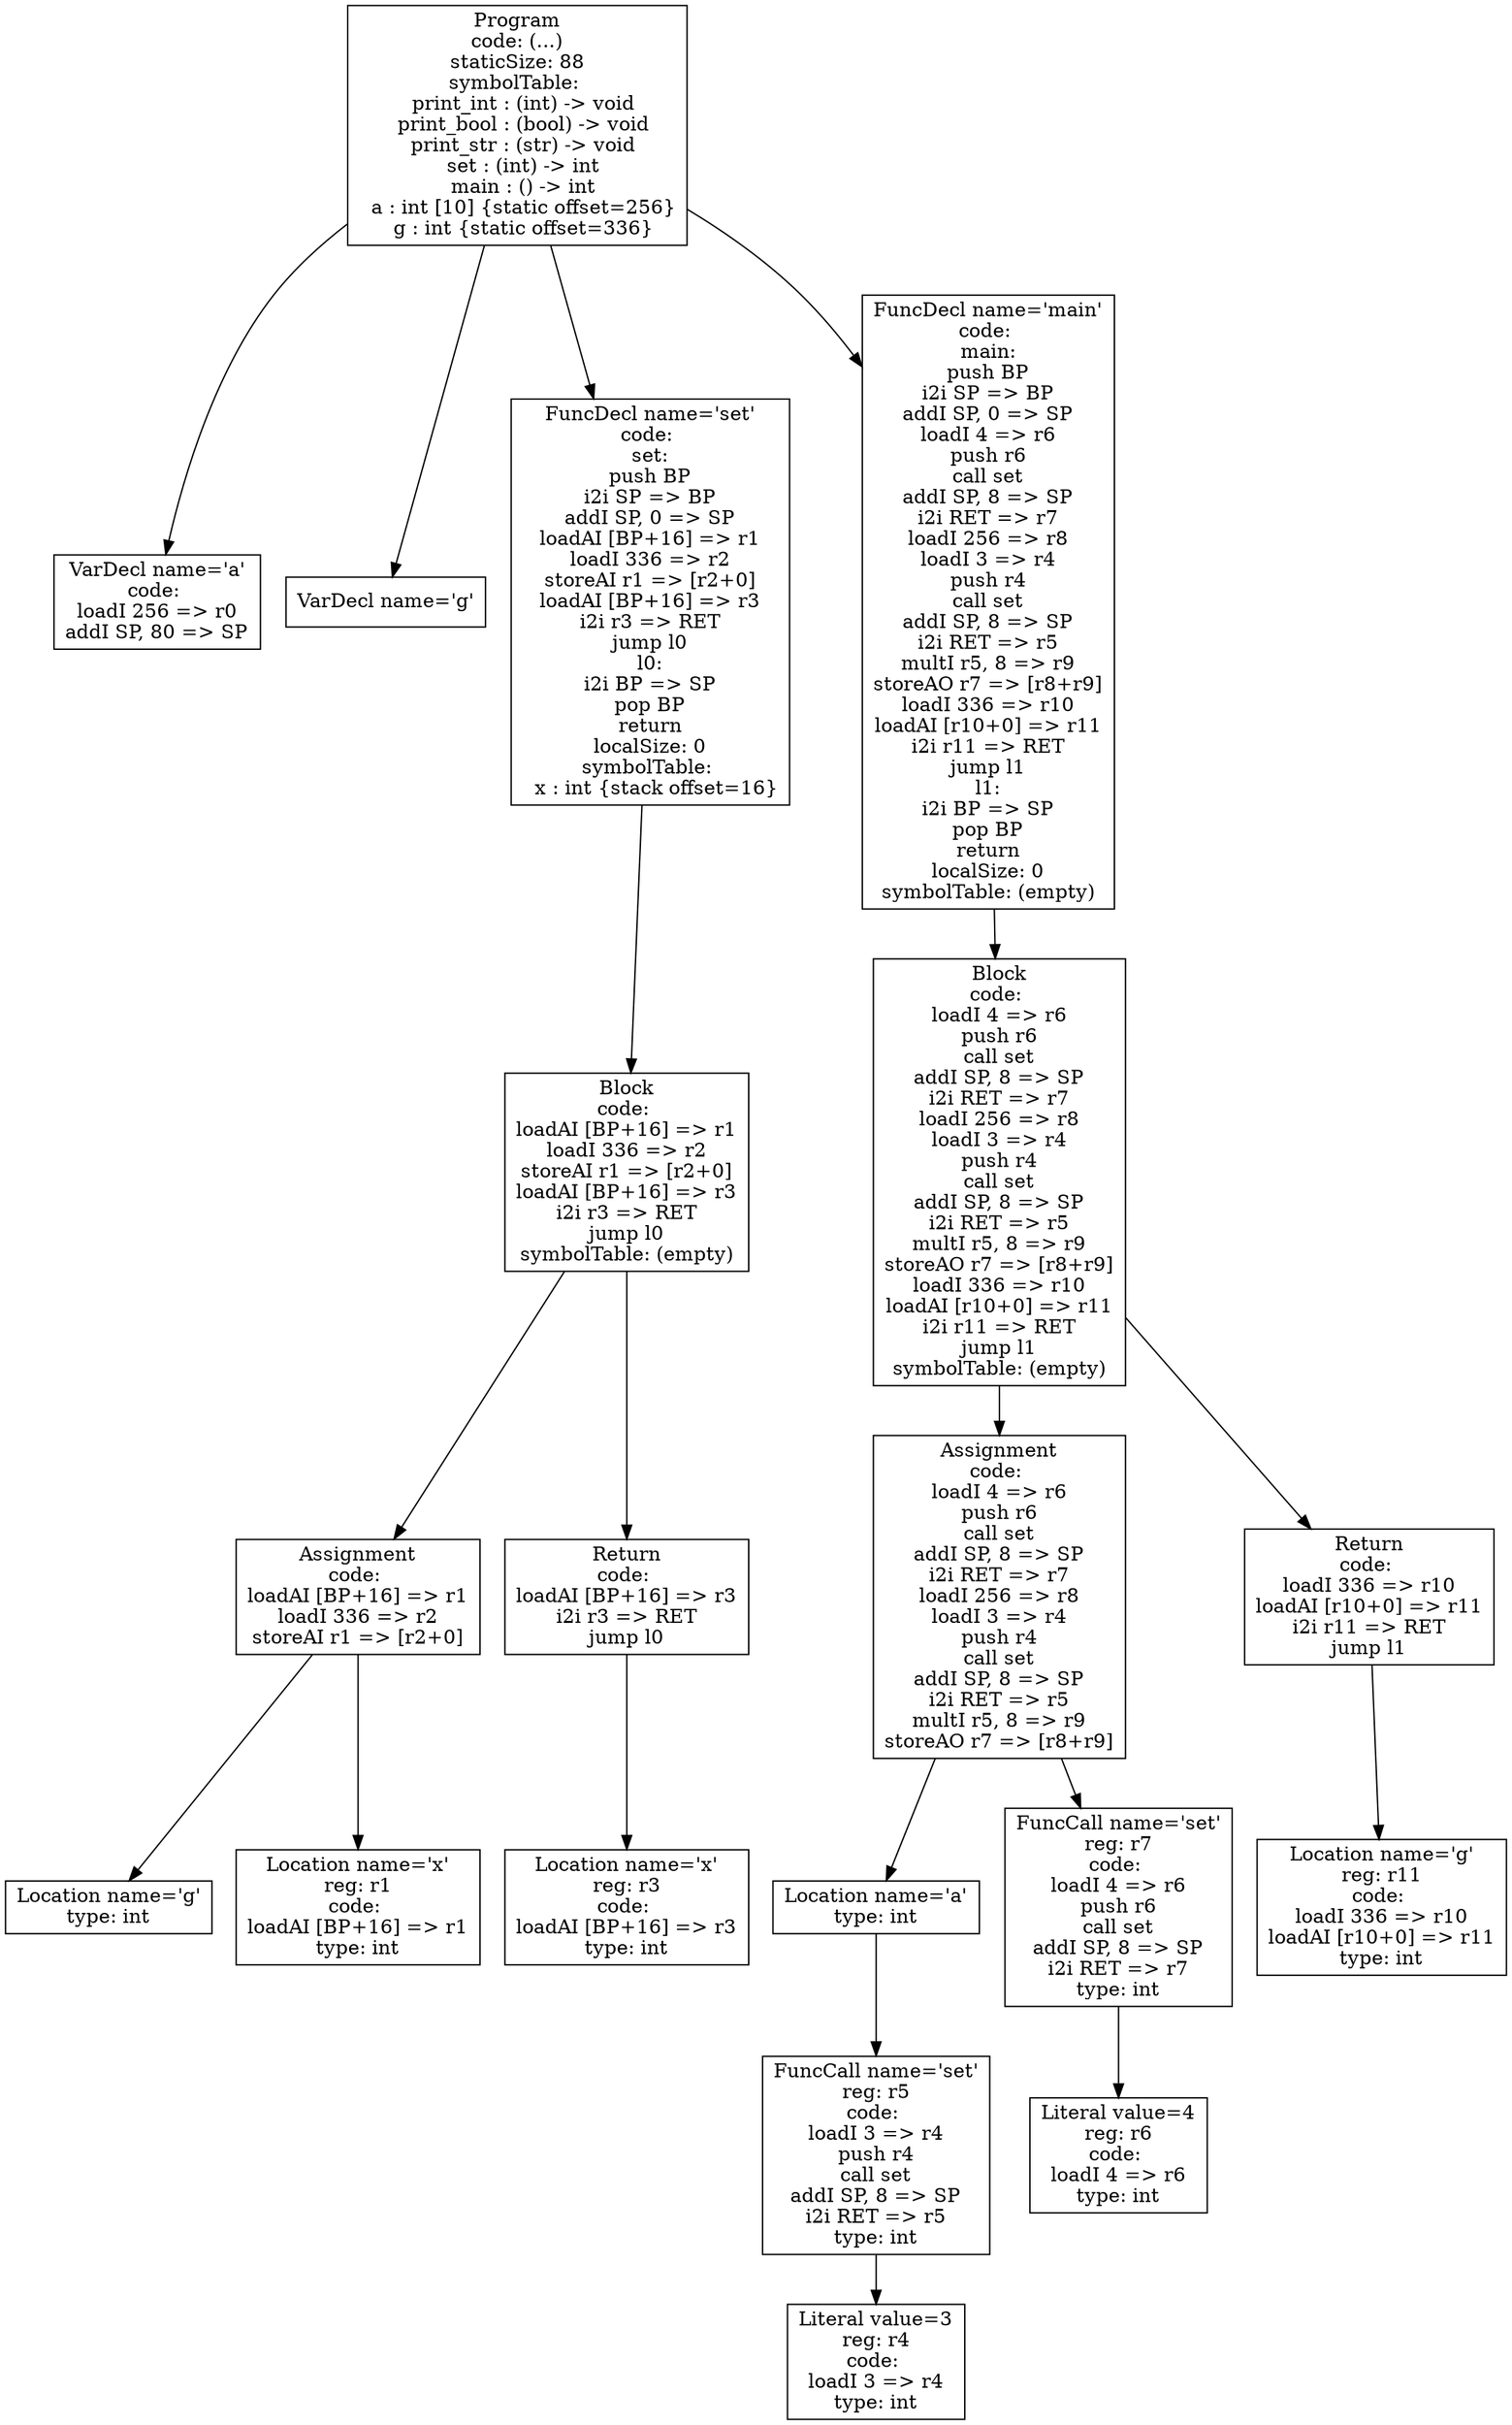 digraph AST {
1 [shape=box, label="VarDecl name='a'\ncode: \nloadI 256 => r0\naddI SP, 80 => SP"];
2 [shape=box, label="VarDecl name='g'"];
6 [shape=box, label="Location name='g'\ntype: int"];
7 [shape=box, label="Location name='x'\nreg: r1\ncode: \nloadAI [BP+16] => r1\ntype: int"];
5 [shape=box, label="Assignment\ncode: \nloadAI [BP+16] => r1\nloadI 336 => r2\nstoreAI r1 => [r2+0]"];
5 -> 6;
5 -> 7;
9 [shape=box, label="Location name='x'\nreg: r3\ncode: \nloadAI [BP+16] => r3\ntype: int"];
8 [shape=box, label="Return\ncode: \nloadAI [BP+16] => r3\ni2i r3 => RET\njump l0"];
8 -> 9;
4 [shape=box, label="Block\ncode: \nloadAI [BP+16] => r1\nloadI 336 => r2\nstoreAI r1 => [r2+0]\nloadAI [BP+16] => r3\ni2i r3 => RET\njump l0\nsymbolTable: (empty)"];
4 -> 5;
4 -> 8;
3 [shape=box, label="FuncDecl name='set'\ncode: \nset:\npush BP\ni2i SP => BP\naddI SP, 0 => SP\nloadAI [BP+16] => r1\nloadI 336 => r2\nstoreAI r1 => [r2+0]\nloadAI [BP+16] => r3\ni2i r3 => RET\njump l0\nl0:\ni2i BP => SP\npop BP\nreturn\nlocalSize: 0\nsymbolTable: \n  x : int {stack offset=16}"];
3 -> 4;
15 [shape=box, label="Literal value=3\nreg: r4\ncode: \nloadI 3 => r4\ntype: int"];
14 [shape=box, label="FuncCall name='set'\nreg: r5\ncode: \nloadI 3 => r4\npush r4\ncall set\naddI SP, 8 => SP\ni2i RET => r5\ntype: int"];
14 -> 15;
13 [shape=box, label="Location name='a'\ntype: int"];
13 -> 14;
17 [shape=box, label="Literal value=4\nreg: r6\ncode: \nloadI 4 => r6\ntype: int"];
16 [shape=box, label="FuncCall name='set'\nreg: r7\ncode: \nloadI 4 => r6\npush r6\ncall set\naddI SP, 8 => SP\ni2i RET => r7\ntype: int"];
16 -> 17;
12 [shape=box, label="Assignment\ncode: \nloadI 4 => r6\npush r6\ncall set\naddI SP, 8 => SP\ni2i RET => r7\nloadI 256 => r8\nloadI 3 => r4\npush r4\ncall set\naddI SP, 8 => SP\ni2i RET => r5\nmultI r5, 8 => r9\nstoreAO r7 => [r8+r9]"];
12 -> 13;
12 -> 16;
19 [shape=box, label="Location name='g'\nreg: r11\ncode: \nloadI 336 => r10\nloadAI [r10+0] => r11\ntype: int"];
18 [shape=box, label="Return\ncode: \nloadI 336 => r10\nloadAI [r10+0] => r11\ni2i r11 => RET\njump l1"];
18 -> 19;
11 [shape=box, label="Block\ncode: \nloadI 4 => r6\npush r6\ncall set\naddI SP, 8 => SP\ni2i RET => r7\nloadI 256 => r8\nloadI 3 => r4\npush r4\ncall set\naddI SP, 8 => SP\ni2i RET => r5\nmultI r5, 8 => r9\nstoreAO r7 => [r8+r9]\nloadI 336 => r10\nloadAI [r10+0] => r11\ni2i r11 => RET\njump l1\nsymbolTable: (empty)"];
11 -> 12;
11 -> 18;
10 [shape=box, label="FuncDecl name='main'\ncode: \nmain:\npush BP\ni2i SP => BP\naddI SP, 0 => SP\nloadI 4 => r6\npush r6\ncall set\naddI SP, 8 => SP\ni2i RET => r7\nloadI 256 => r8\nloadI 3 => r4\npush r4\ncall set\naddI SP, 8 => SP\ni2i RET => r5\nmultI r5, 8 => r9\nstoreAO r7 => [r8+r9]\nloadI 336 => r10\nloadAI [r10+0] => r11\ni2i r11 => RET\njump l1\nl1:\ni2i BP => SP\npop BP\nreturn\nlocalSize: 0\nsymbolTable: (empty)"];
10 -> 11;
0 [shape=box, label="Program\ncode: (...)\nstaticSize: 88\nsymbolTable: \n  print_int : (int) -> void\n  print_bool : (bool) -> void\n  print_str : (str) -> void\n  set : (int) -> int\n  main : () -> int\n  a : int [10] {static offset=256}\n  g : int {static offset=336}"];
0 -> 1;
0 -> 2;
0 -> 3;
0 -> 10;
}
